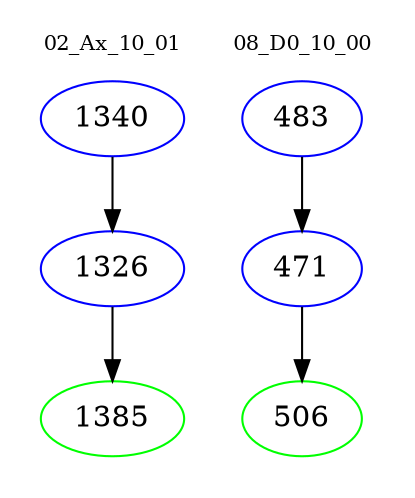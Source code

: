 digraph{
subgraph cluster_0 {
color = white
label = "02_Ax_10_01";
fontsize=10;
T0_1340 [label="1340", color="blue"]
T0_1340 -> T0_1326 [color="black"]
T0_1326 [label="1326", color="blue"]
T0_1326 -> T0_1385 [color="black"]
T0_1385 [label="1385", color="green"]
}
subgraph cluster_1 {
color = white
label = "08_D0_10_00";
fontsize=10;
T1_483 [label="483", color="blue"]
T1_483 -> T1_471 [color="black"]
T1_471 [label="471", color="blue"]
T1_471 -> T1_506 [color="black"]
T1_506 [label="506", color="green"]
}
}
